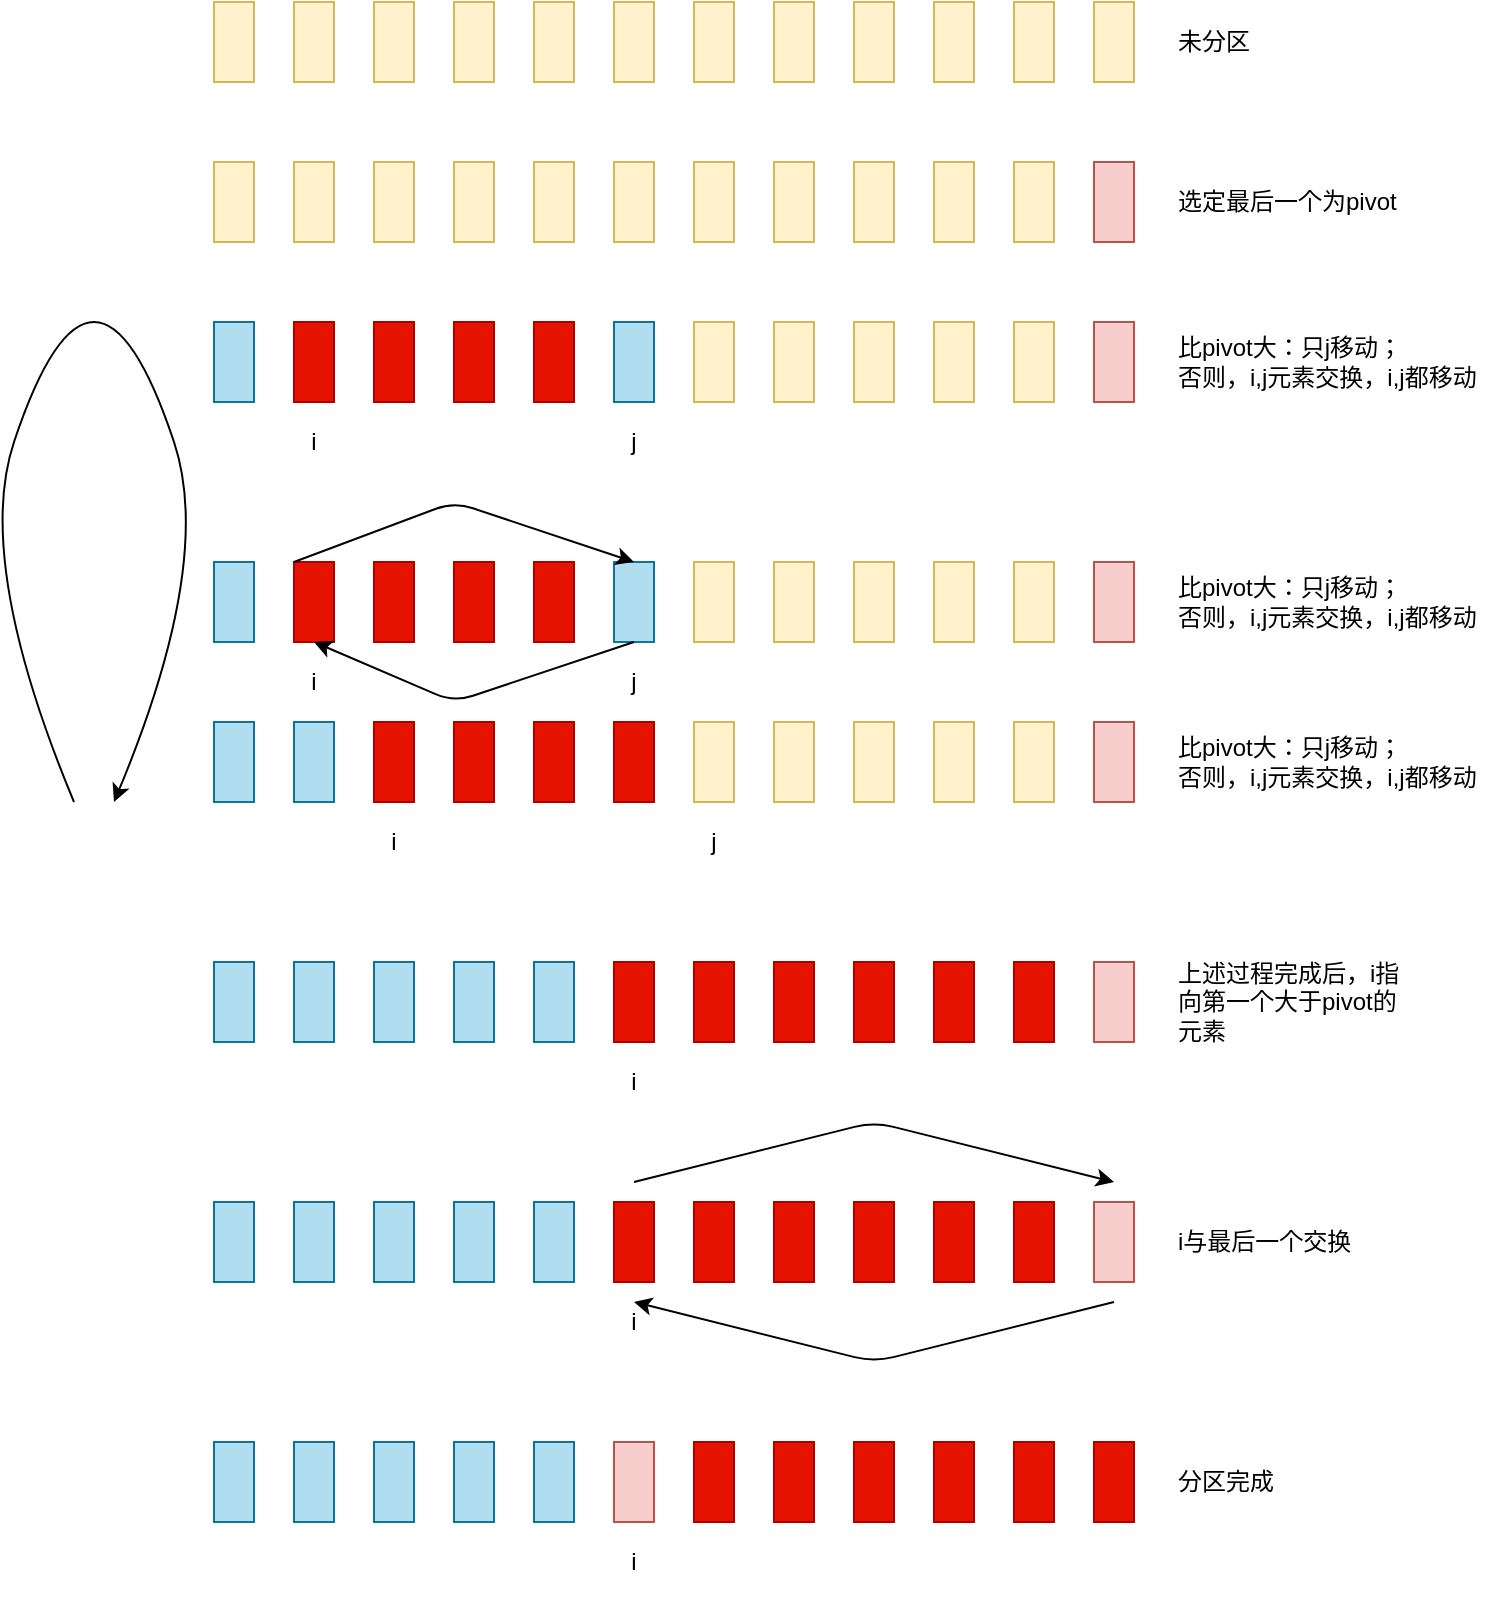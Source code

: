 <mxfile version="13.9.9" type="device"><diagram id="mDo1MltDh69w4eAdnL5P" name="第 1 页"><mxGraphModel dx="981" dy="567" grid="1" gridSize="10" guides="1" tooltips="1" connect="1" arrows="1" fold="1" page="1" pageScale="1" pageWidth="827" pageHeight="1169" math="0" shadow="0"><root><mxCell id="0"/><mxCell id="1" parent="0"/><mxCell id="-HwDkN575f25AlQYrHQQ-1" value="" style="rounded=0;whiteSpace=wrap;html=1;fillColor=#fff2cc;strokeColor=#d6b656;" parent="1" vertex="1"><mxGeometry x="160" y="40" width="20" height="40" as="geometry"/></mxCell><mxCell id="-HwDkN575f25AlQYrHQQ-2" value="" style="rounded=0;whiteSpace=wrap;html=1;fillColor=#fff2cc;strokeColor=#d6b656;" parent="1" vertex="1"><mxGeometry x="200" y="40" width="20" height="40" as="geometry"/></mxCell><mxCell id="-HwDkN575f25AlQYrHQQ-3" value="" style="rounded=0;whiteSpace=wrap;html=1;fillColor=#fff2cc;strokeColor=#d6b656;" parent="1" vertex="1"><mxGeometry x="240" y="40" width="20" height="40" as="geometry"/></mxCell><mxCell id="-HwDkN575f25AlQYrHQQ-4" value="" style="rounded=0;whiteSpace=wrap;html=1;fillColor=#fff2cc;strokeColor=#d6b656;" parent="1" vertex="1"><mxGeometry x="280" y="40" width="20" height="40" as="geometry"/></mxCell><mxCell id="-HwDkN575f25AlQYrHQQ-5" value="" style="rounded=0;whiteSpace=wrap;html=1;fillColor=#fff2cc;strokeColor=#d6b656;" parent="1" vertex="1"><mxGeometry x="320" y="40" width="20" height="40" as="geometry"/></mxCell><mxCell id="-HwDkN575f25AlQYrHQQ-6" value="" style="rounded=0;whiteSpace=wrap;html=1;fillColor=#fff2cc;strokeColor=#d6b656;" parent="1" vertex="1"><mxGeometry x="360" y="40" width="20" height="40" as="geometry"/></mxCell><mxCell id="-HwDkN575f25AlQYrHQQ-7" value="" style="rounded=0;whiteSpace=wrap;html=1;fillColor=#fff2cc;strokeColor=#d6b656;" parent="1" vertex="1"><mxGeometry x="400" y="40" width="20" height="40" as="geometry"/></mxCell><mxCell id="-HwDkN575f25AlQYrHQQ-8" value="" style="rounded=0;whiteSpace=wrap;html=1;fillColor=#fff2cc;strokeColor=#d6b656;" parent="1" vertex="1"><mxGeometry x="440" y="40" width="20" height="40" as="geometry"/></mxCell><mxCell id="-HwDkN575f25AlQYrHQQ-9" value="" style="rounded=0;whiteSpace=wrap;html=1;fillColor=#fff2cc;strokeColor=#d6b656;" parent="1" vertex="1"><mxGeometry x="480" y="40" width="20" height="40" as="geometry"/></mxCell><mxCell id="-HwDkN575f25AlQYrHQQ-10" value="" style="rounded=0;whiteSpace=wrap;html=1;fillColor=#fff2cc;strokeColor=#d6b656;" parent="1" vertex="1"><mxGeometry x="520" y="40" width="20" height="40" as="geometry"/></mxCell><mxCell id="-HwDkN575f25AlQYrHQQ-11" value="" style="rounded=0;whiteSpace=wrap;html=1;fillColor=#fff2cc;strokeColor=#d6b656;" parent="1" vertex="1"><mxGeometry x="560" y="40" width="20" height="40" as="geometry"/></mxCell><mxCell id="-HwDkN575f25AlQYrHQQ-12" value="" style="rounded=0;whiteSpace=wrap;html=1;fillColor=#fff2cc;strokeColor=#d6b656;" parent="1" vertex="1"><mxGeometry x="600" y="40" width="20" height="40" as="geometry"/></mxCell><mxCell id="-HwDkN575f25AlQYrHQQ-13" value="" style="rounded=0;whiteSpace=wrap;html=1;fillColor=#fff2cc;strokeColor=#d6b656;" parent="1" vertex="1"><mxGeometry x="160" y="120" width="20" height="40" as="geometry"/></mxCell><mxCell id="-HwDkN575f25AlQYrHQQ-14" value="" style="rounded=0;whiteSpace=wrap;html=1;fillColor=#fff2cc;strokeColor=#d6b656;" parent="1" vertex="1"><mxGeometry x="200" y="120" width="20" height="40" as="geometry"/></mxCell><mxCell id="-HwDkN575f25AlQYrHQQ-15" value="" style="rounded=0;whiteSpace=wrap;html=1;fillColor=#fff2cc;strokeColor=#d6b656;" parent="1" vertex="1"><mxGeometry x="240" y="120" width="20" height="40" as="geometry"/></mxCell><mxCell id="-HwDkN575f25AlQYrHQQ-16" value="" style="rounded=0;whiteSpace=wrap;html=1;fillColor=#fff2cc;strokeColor=#d6b656;" parent="1" vertex="1"><mxGeometry x="280" y="120" width="20" height="40" as="geometry"/></mxCell><mxCell id="-HwDkN575f25AlQYrHQQ-17" value="" style="rounded=0;whiteSpace=wrap;html=1;fillColor=#fff2cc;strokeColor=#d6b656;" parent="1" vertex="1"><mxGeometry x="320" y="120" width="20" height="40" as="geometry"/></mxCell><mxCell id="-HwDkN575f25AlQYrHQQ-18" value="" style="rounded=0;whiteSpace=wrap;html=1;fillColor=#fff2cc;strokeColor=#d6b656;" parent="1" vertex="1"><mxGeometry x="360" y="120" width="20" height="40" as="geometry"/></mxCell><mxCell id="-HwDkN575f25AlQYrHQQ-19" value="" style="rounded=0;whiteSpace=wrap;html=1;fillColor=#fff2cc;strokeColor=#d6b656;" parent="1" vertex="1"><mxGeometry x="400" y="120" width="20" height="40" as="geometry"/></mxCell><mxCell id="-HwDkN575f25AlQYrHQQ-20" value="" style="rounded=0;whiteSpace=wrap;html=1;fillColor=#fff2cc;strokeColor=#d6b656;" parent="1" vertex="1"><mxGeometry x="440" y="120" width="20" height="40" as="geometry"/></mxCell><mxCell id="-HwDkN575f25AlQYrHQQ-21" value="" style="rounded=0;whiteSpace=wrap;html=1;fillColor=#fff2cc;strokeColor=#d6b656;" parent="1" vertex="1"><mxGeometry x="480" y="120" width="20" height="40" as="geometry"/></mxCell><mxCell id="-HwDkN575f25AlQYrHQQ-22" value="" style="rounded=0;whiteSpace=wrap;html=1;fillColor=#fff2cc;strokeColor=#d6b656;" parent="1" vertex="1"><mxGeometry x="520" y="120" width="20" height="40" as="geometry"/></mxCell><mxCell id="-HwDkN575f25AlQYrHQQ-23" value="" style="rounded=0;whiteSpace=wrap;html=1;fillColor=#fff2cc;strokeColor=#d6b656;" parent="1" vertex="1"><mxGeometry x="560" y="120" width="20" height="40" as="geometry"/></mxCell><mxCell id="-HwDkN575f25AlQYrHQQ-24" value="" style="rounded=0;whiteSpace=wrap;html=1;fillColor=#f8cecc;strokeColor=#b85450;" parent="1" vertex="1"><mxGeometry x="600" y="120" width="20" height="40" as="geometry"/></mxCell><mxCell id="-HwDkN575f25AlQYrHQQ-25" value="" style="rounded=0;whiteSpace=wrap;html=1;fillColor=#b1ddf0;strokeColor=#10739e;" parent="1" vertex="1"><mxGeometry x="160" y="520" width="20" height="40" as="geometry"/></mxCell><mxCell id="-HwDkN575f25AlQYrHQQ-26" value="" style="rounded=0;whiteSpace=wrap;html=1;fillColor=#b1ddf0;strokeColor=#10739e;" parent="1" vertex="1"><mxGeometry x="200" y="520" width="20" height="40" as="geometry"/></mxCell><mxCell id="-HwDkN575f25AlQYrHQQ-27" value="" style="rounded=0;whiteSpace=wrap;html=1;fillColor=#b1ddf0;strokeColor=#10739e;" parent="1" vertex="1"><mxGeometry x="240" y="520" width="20" height="40" as="geometry"/></mxCell><mxCell id="-HwDkN575f25AlQYrHQQ-28" value="" style="rounded=0;whiteSpace=wrap;html=1;fillColor=#b1ddf0;strokeColor=#10739e;" parent="1" vertex="1"><mxGeometry x="280" y="520" width="20" height="40" as="geometry"/></mxCell><mxCell id="-HwDkN575f25AlQYrHQQ-29" value="" style="rounded=0;whiteSpace=wrap;html=1;fillColor=#b1ddf0;strokeColor=#10739e;" parent="1" vertex="1"><mxGeometry x="320" y="520" width="20" height="40" as="geometry"/></mxCell><mxCell id="-HwDkN575f25AlQYrHQQ-30" value="" style="rounded=0;whiteSpace=wrap;html=1;fillColor=#e51400;strokeColor=#B20000;fontColor=#ffffff;" parent="1" vertex="1"><mxGeometry x="360" y="520" width="20" height="40" as="geometry"/></mxCell><mxCell id="-HwDkN575f25AlQYrHQQ-31" value="" style="rounded=0;whiteSpace=wrap;html=1;fillColor=#e51400;strokeColor=#B20000;fontColor=#ffffff;" parent="1" vertex="1"><mxGeometry x="400" y="520" width="20" height="40" as="geometry"/></mxCell><mxCell id="-HwDkN575f25AlQYrHQQ-32" value="" style="rounded=0;whiteSpace=wrap;html=1;fillColor=#e51400;strokeColor=#B20000;fontColor=#ffffff;" parent="1" vertex="1"><mxGeometry x="440" y="520" width="20" height="40" as="geometry"/></mxCell><mxCell id="-HwDkN575f25AlQYrHQQ-33" value="" style="rounded=0;whiteSpace=wrap;html=1;fillColor=#e51400;strokeColor=#B20000;fontColor=#ffffff;" parent="1" vertex="1"><mxGeometry x="480" y="520" width="20" height="40" as="geometry"/></mxCell><mxCell id="-HwDkN575f25AlQYrHQQ-34" value="" style="rounded=0;whiteSpace=wrap;html=1;fillColor=#e51400;strokeColor=#B20000;fontColor=#ffffff;" parent="1" vertex="1"><mxGeometry x="520" y="520" width="20" height="40" as="geometry"/></mxCell><mxCell id="-HwDkN575f25AlQYrHQQ-35" value="" style="rounded=0;whiteSpace=wrap;html=1;fillColor=#e51400;strokeColor=#B20000;fontColor=#ffffff;" parent="1" vertex="1"><mxGeometry x="560" y="520" width="20" height="40" as="geometry"/></mxCell><mxCell id="-HwDkN575f25AlQYrHQQ-36" value="" style="rounded=0;whiteSpace=wrap;html=1;fillColor=#f8cecc;strokeColor=#b85450;" parent="1" vertex="1"><mxGeometry x="600" y="520" width="20" height="40" as="geometry"/></mxCell><mxCell id="-HwDkN575f25AlQYrHQQ-37" value="" style="rounded=0;whiteSpace=wrap;html=1;fillColor=#b1ddf0;strokeColor=#10739e;" parent="1" vertex="1"><mxGeometry x="160" y="640" width="20" height="40" as="geometry"/></mxCell><mxCell id="-HwDkN575f25AlQYrHQQ-38" value="" style="rounded=0;whiteSpace=wrap;html=1;fillColor=#b1ddf0;strokeColor=#10739e;" parent="1" vertex="1"><mxGeometry x="200" y="640" width="20" height="40" as="geometry"/></mxCell><mxCell id="-HwDkN575f25AlQYrHQQ-39" value="" style="rounded=0;whiteSpace=wrap;html=1;fillColor=#b1ddf0;strokeColor=#10739e;" parent="1" vertex="1"><mxGeometry x="240" y="640" width="20" height="40" as="geometry"/></mxCell><mxCell id="-HwDkN575f25AlQYrHQQ-40" value="" style="rounded=0;whiteSpace=wrap;html=1;fillColor=#b1ddf0;strokeColor=#10739e;" parent="1" vertex="1"><mxGeometry x="280" y="640" width="20" height="40" as="geometry"/></mxCell><mxCell id="-HwDkN575f25AlQYrHQQ-41" value="" style="rounded=0;whiteSpace=wrap;html=1;fillColor=#b1ddf0;strokeColor=#10739e;" parent="1" vertex="1"><mxGeometry x="320" y="640" width="20" height="40" as="geometry"/></mxCell><mxCell id="-HwDkN575f25AlQYrHQQ-42" value="" style="rounded=0;whiteSpace=wrap;html=1;fillColor=#e51400;strokeColor=#B20000;fontColor=#ffffff;" parent="1" vertex="1"><mxGeometry x="360" y="640" width="20" height="40" as="geometry"/></mxCell><mxCell id="-HwDkN575f25AlQYrHQQ-43" value="" style="rounded=0;whiteSpace=wrap;html=1;fillColor=#e51400;strokeColor=#B20000;fontColor=#ffffff;" parent="1" vertex="1"><mxGeometry x="400" y="640" width="20" height="40" as="geometry"/></mxCell><mxCell id="-HwDkN575f25AlQYrHQQ-44" value="" style="rounded=0;whiteSpace=wrap;html=1;fillColor=#e51400;strokeColor=#B20000;fontColor=#ffffff;" parent="1" vertex="1"><mxGeometry x="440" y="640" width="20" height="40" as="geometry"/></mxCell><mxCell id="-HwDkN575f25AlQYrHQQ-45" value="" style="rounded=0;whiteSpace=wrap;html=1;fillColor=#e51400;strokeColor=#B20000;fontColor=#ffffff;" parent="1" vertex="1"><mxGeometry x="480" y="640" width="20" height="40" as="geometry"/></mxCell><mxCell id="-HwDkN575f25AlQYrHQQ-46" value="" style="rounded=0;whiteSpace=wrap;html=1;fillColor=#e51400;strokeColor=#B20000;fontColor=#ffffff;" parent="1" vertex="1"><mxGeometry x="520" y="640" width="20" height="40" as="geometry"/></mxCell><mxCell id="-HwDkN575f25AlQYrHQQ-47" value="" style="rounded=0;whiteSpace=wrap;html=1;fillColor=#e51400;strokeColor=#B20000;fontColor=#ffffff;" parent="1" vertex="1"><mxGeometry x="560" y="640" width="20" height="40" as="geometry"/></mxCell><mxCell id="-HwDkN575f25AlQYrHQQ-48" value="" style="rounded=0;whiteSpace=wrap;html=1;fillColor=#f8cecc;strokeColor=#b85450;" parent="1" vertex="1"><mxGeometry x="600" y="640" width="20" height="40" as="geometry"/></mxCell><mxCell id="-HwDkN575f25AlQYrHQQ-49" value="" style="endArrow=classic;html=1;" parent="1" edge="1"><mxGeometry width="50" height="50" relative="1" as="geometry"><mxPoint x="370" y="630" as="sourcePoint"/><mxPoint x="610" y="630" as="targetPoint"/><Array as="points"><mxPoint x="490" y="600"/></Array></mxGeometry></mxCell><mxCell id="-HwDkN575f25AlQYrHQQ-51" value="" style="endArrow=classic;html=1;" parent="1" edge="1"><mxGeometry width="50" height="50" relative="1" as="geometry"><mxPoint x="610" y="690" as="sourcePoint"/><mxPoint x="370" y="690" as="targetPoint"/><Array as="points"><mxPoint x="490" y="720"/></Array></mxGeometry></mxCell><mxCell id="-HwDkN575f25AlQYrHQQ-52" value="" style="rounded=0;whiteSpace=wrap;html=1;fillColor=#b1ddf0;strokeColor=#10739e;" parent="1" vertex="1"><mxGeometry x="160" y="760" width="20" height="40" as="geometry"/></mxCell><mxCell id="-HwDkN575f25AlQYrHQQ-53" value="" style="rounded=0;whiteSpace=wrap;html=1;fillColor=#b1ddf0;strokeColor=#10739e;" parent="1" vertex="1"><mxGeometry x="200" y="760" width="20" height="40" as="geometry"/></mxCell><mxCell id="-HwDkN575f25AlQYrHQQ-54" value="" style="rounded=0;whiteSpace=wrap;html=1;fillColor=#b1ddf0;strokeColor=#10739e;" parent="1" vertex="1"><mxGeometry x="240" y="760" width="20" height="40" as="geometry"/></mxCell><mxCell id="-HwDkN575f25AlQYrHQQ-55" value="" style="rounded=0;whiteSpace=wrap;html=1;fillColor=#b1ddf0;strokeColor=#10739e;" parent="1" vertex="1"><mxGeometry x="280" y="760" width="20" height="40" as="geometry"/></mxCell><mxCell id="-HwDkN575f25AlQYrHQQ-56" value="" style="rounded=0;whiteSpace=wrap;html=1;fillColor=#b1ddf0;strokeColor=#10739e;" parent="1" vertex="1"><mxGeometry x="320" y="760" width="20" height="40" as="geometry"/></mxCell><mxCell id="-HwDkN575f25AlQYrHQQ-57" value="" style="rounded=0;whiteSpace=wrap;html=1;fillColor=#e51400;strokeColor=#B20000;fontColor=#ffffff;" parent="1" vertex="1"><mxGeometry x="600" y="760" width="20" height="40" as="geometry"/></mxCell><mxCell id="-HwDkN575f25AlQYrHQQ-58" value="" style="rounded=0;whiteSpace=wrap;html=1;fillColor=#e51400;strokeColor=#B20000;fontColor=#ffffff;" parent="1" vertex="1"><mxGeometry x="400" y="760" width="20" height="40" as="geometry"/></mxCell><mxCell id="-HwDkN575f25AlQYrHQQ-59" value="" style="rounded=0;whiteSpace=wrap;html=1;fillColor=#e51400;strokeColor=#B20000;fontColor=#ffffff;" parent="1" vertex="1"><mxGeometry x="440" y="760" width="20" height="40" as="geometry"/></mxCell><mxCell id="-HwDkN575f25AlQYrHQQ-60" value="" style="rounded=0;whiteSpace=wrap;html=1;fillColor=#e51400;strokeColor=#B20000;fontColor=#ffffff;" parent="1" vertex="1"><mxGeometry x="480" y="760" width="20" height="40" as="geometry"/></mxCell><mxCell id="-HwDkN575f25AlQYrHQQ-61" value="" style="rounded=0;whiteSpace=wrap;html=1;fillColor=#e51400;strokeColor=#B20000;fontColor=#ffffff;" parent="1" vertex="1"><mxGeometry x="520" y="760" width="20" height="40" as="geometry"/></mxCell><mxCell id="-HwDkN575f25AlQYrHQQ-62" value="" style="rounded=0;whiteSpace=wrap;html=1;fillColor=#e51400;strokeColor=#B20000;fontColor=#ffffff;" parent="1" vertex="1"><mxGeometry x="560" y="760" width="20" height="40" as="geometry"/></mxCell><mxCell id="-HwDkN575f25AlQYrHQQ-63" value="" style="rounded=0;whiteSpace=wrap;html=1;fillColor=#f8cecc;strokeColor=#b85450;" parent="1" vertex="1"><mxGeometry x="360" y="760" width="20" height="40" as="geometry"/></mxCell><mxCell id="-HwDkN575f25AlQYrHQQ-66" value="未分区" style="text;html=1;strokeColor=none;fillColor=none;align=left;verticalAlign=middle;whiteSpace=wrap;rounded=0;" parent="1" vertex="1"><mxGeometry x="640" y="40" width="120" height="40" as="geometry"/></mxCell><mxCell id="-HwDkN575f25AlQYrHQQ-67" value="选定最后一个为pivot" style="text;html=1;strokeColor=none;fillColor=none;align=left;verticalAlign=middle;whiteSpace=wrap;rounded=0;" parent="1" vertex="1"><mxGeometry x="640" y="120" width="120" height="40" as="geometry"/></mxCell><mxCell id="-HwDkN575f25AlQYrHQQ-68" value="上述过程完成后，i指向第一个大于pivot的元素" style="text;html=1;strokeColor=none;fillColor=none;align=left;verticalAlign=middle;whiteSpace=wrap;rounded=0;" parent="1" vertex="1"><mxGeometry x="640" y="520" width="120" height="40" as="geometry"/></mxCell><mxCell id="-HwDkN575f25AlQYrHQQ-69" value="i" style="text;html=1;strokeColor=none;fillColor=none;align=center;verticalAlign=middle;whiteSpace=wrap;rounded=0;" parent="1" vertex="1"><mxGeometry x="360" y="560" width="20" height="40" as="geometry"/></mxCell><mxCell id="-HwDkN575f25AlQYrHQQ-70" value="i与最后一个交换" style="text;html=1;strokeColor=none;fillColor=none;align=left;verticalAlign=middle;whiteSpace=wrap;rounded=0;" parent="1" vertex="1"><mxGeometry x="640" y="640" width="120" height="40" as="geometry"/></mxCell><mxCell id="-HwDkN575f25AlQYrHQQ-71" value="分区完成" style="text;html=1;strokeColor=none;fillColor=none;align=left;verticalAlign=middle;whiteSpace=wrap;rounded=0;" parent="1" vertex="1"><mxGeometry x="640" y="760" width="120" height="40" as="geometry"/></mxCell><mxCell id="-HwDkN575f25AlQYrHQQ-72" value="i" style="text;html=1;strokeColor=none;fillColor=none;align=center;verticalAlign=middle;whiteSpace=wrap;rounded=0;" parent="1" vertex="1"><mxGeometry x="360" y="680" width="20" height="40" as="geometry"/></mxCell><mxCell id="-HwDkN575f25AlQYrHQQ-73" value="i" style="text;html=1;strokeColor=none;fillColor=none;align=center;verticalAlign=middle;whiteSpace=wrap;rounded=0;" parent="1" vertex="1"><mxGeometry x="360" y="800" width="20" height="40" as="geometry"/></mxCell><mxCell id="gsBZDVH4cneMcWeobLBK-27" value="" style="rounded=0;whiteSpace=wrap;html=1;fillColor=#b1ddf0;strokeColor=#10739e;" vertex="1" parent="1"><mxGeometry x="160" y="200" width="20" height="40" as="geometry"/></mxCell><mxCell id="gsBZDVH4cneMcWeobLBK-32" value="" style="rounded=0;whiteSpace=wrap;html=1;fillColor=#b1ddf0;strokeColor=#10739e;" vertex="1" parent="1"><mxGeometry x="360" y="200" width="20" height="40" as="geometry"/></mxCell><mxCell id="gsBZDVH4cneMcWeobLBK-33" value="" style="rounded=0;whiteSpace=wrap;html=1;fillColor=#fff2cc;strokeColor=#d6b656;" vertex="1" parent="1"><mxGeometry x="400" y="200" width="20" height="40" as="geometry"/></mxCell><mxCell id="gsBZDVH4cneMcWeobLBK-34" value="" style="rounded=0;whiteSpace=wrap;html=1;fillColor=#fff2cc;strokeColor=#d6b656;" vertex="1" parent="1"><mxGeometry x="440" y="200" width="20" height="40" as="geometry"/></mxCell><mxCell id="gsBZDVH4cneMcWeobLBK-35" value="" style="rounded=0;whiteSpace=wrap;html=1;fillColor=#fff2cc;strokeColor=#d6b656;" vertex="1" parent="1"><mxGeometry x="480" y="200" width="20" height="40" as="geometry"/></mxCell><mxCell id="gsBZDVH4cneMcWeobLBK-36" value="" style="rounded=0;whiteSpace=wrap;html=1;fillColor=#fff2cc;strokeColor=#d6b656;" vertex="1" parent="1"><mxGeometry x="520" y="200" width="20" height="40" as="geometry"/></mxCell><mxCell id="gsBZDVH4cneMcWeobLBK-37" value="" style="rounded=0;whiteSpace=wrap;html=1;fillColor=#fff2cc;strokeColor=#d6b656;" vertex="1" parent="1"><mxGeometry x="560" y="200" width="20" height="40" as="geometry"/></mxCell><mxCell id="gsBZDVH4cneMcWeobLBK-38" value="" style="rounded=0;whiteSpace=wrap;html=1;fillColor=#f8cecc;strokeColor=#b85450;" vertex="1" parent="1"><mxGeometry x="600" y="200" width="20" height="40" as="geometry"/></mxCell><mxCell id="gsBZDVH4cneMcWeobLBK-39" value="比pivot大：只j移动；&lt;br&gt;否则，i,j元素交换，i,j都移动" style="text;html=1;strokeColor=none;fillColor=none;align=left;verticalAlign=middle;whiteSpace=wrap;rounded=0;" vertex="1" parent="1"><mxGeometry x="640" y="200" width="160" height="40" as="geometry"/></mxCell><mxCell id="gsBZDVH4cneMcWeobLBK-40" value="i" style="text;html=1;strokeColor=none;fillColor=none;align=center;verticalAlign=middle;whiteSpace=wrap;rounded=0;" vertex="1" parent="1"><mxGeometry x="200" y="240" width="20" height="40" as="geometry"/></mxCell><mxCell id="gsBZDVH4cneMcWeobLBK-41" value="" style="rounded=0;whiteSpace=wrap;html=1;fillColor=#e51400;strokeColor=#B20000;fontColor=#ffffff;" vertex="1" parent="1"><mxGeometry x="200" y="200" width="20" height="40" as="geometry"/></mxCell><mxCell id="gsBZDVH4cneMcWeobLBK-42" value="" style="rounded=0;whiteSpace=wrap;html=1;fillColor=#e51400;strokeColor=#B20000;fontColor=#ffffff;" vertex="1" parent="1"><mxGeometry x="240" y="200" width="20" height="40" as="geometry"/></mxCell><mxCell id="gsBZDVH4cneMcWeobLBK-43" value="" style="rounded=0;whiteSpace=wrap;html=1;fillColor=#e51400;strokeColor=#B20000;fontColor=#ffffff;" vertex="1" parent="1"><mxGeometry x="280" y="200" width="20" height="40" as="geometry"/></mxCell><mxCell id="gsBZDVH4cneMcWeobLBK-44" value="" style="rounded=0;whiteSpace=wrap;html=1;fillColor=#e51400;strokeColor=#B20000;fontColor=#ffffff;" vertex="1" parent="1"><mxGeometry x="320" y="200" width="20" height="40" as="geometry"/></mxCell><mxCell id="gsBZDVH4cneMcWeobLBK-45" value="j" style="text;html=1;strokeColor=none;fillColor=none;align=center;verticalAlign=middle;whiteSpace=wrap;rounded=0;" vertex="1" parent="1"><mxGeometry x="360" y="240" width="20" height="40" as="geometry"/></mxCell><mxCell id="gsBZDVH4cneMcWeobLBK-59" value="" style="rounded=0;whiteSpace=wrap;html=1;fillColor=#b1ddf0;strokeColor=#10739e;" vertex="1" parent="1"><mxGeometry x="160" y="320" width="20" height="40" as="geometry"/></mxCell><mxCell id="gsBZDVH4cneMcWeobLBK-60" value="" style="rounded=0;whiteSpace=wrap;html=1;fillColor=#b1ddf0;strokeColor=#10739e;" vertex="1" parent="1"><mxGeometry x="360" y="320" width="20" height="40" as="geometry"/></mxCell><mxCell id="gsBZDVH4cneMcWeobLBK-61" value="" style="rounded=0;whiteSpace=wrap;html=1;fillColor=#fff2cc;strokeColor=#d6b656;" vertex="1" parent="1"><mxGeometry x="400" y="320" width="20" height="40" as="geometry"/></mxCell><mxCell id="gsBZDVH4cneMcWeobLBK-62" value="" style="rounded=0;whiteSpace=wrap;html=1;fillColor=#fff2cc;strokeColor=#d6b656;" vertex="1" parent="1"><mxGeometry x="440" y="320" width="20" height="40" as="geometry"/></mxCell><mxCell id="gsBZDVH4cneMcWeobLBK-63" value="" style="rounded=0;whiteSpace=wrap;html=1;fillColor=#fff2cc;strokeColor=#d6b656;" vertex="1" parent="1"><mxGeometry x="480" y="320" width="20" height="40" as="geometry"/></mxCell><mxCell id="gsBZDVH4cneMcWeobLBK-64" value="" style="rounded=0;whiteSpace=wrap;html=1;fillColor=#fff2cc;strokeColor=#d6b656;" vertex="1" parent="1"><mxGeometry x="520" y="320" width="20" height="40" as="geometry"/></mxCell><mxCell id="gsBZDVH4cneMcWeobLBK-65" value="" style="rounded=0;whiteSpace=wrap;html=1;fillColor=#fff2cc;strokeColor=#d6b656;" vertex="1" parent="1"><mxGeometry x="560" y="320" width="20" height="40" as="geometry"/></mxCell><mxCell id="gsBZDVH4cneMcWeobLBK-66" value="" style="rounded=0;whiteSpace=wrap;html=1;fillColor=#f8cecc;strokeColor=#b85450;" vertex="1" parent="1"><mxGeometry x="600" y="320" width="20" height="40" as="geometry"/></mxCell><mxCell id="gsBZDVH4cneMcWeobLBK-67" value="比pivot大：只j移动；&lt;br&gt;否则，i,j元素交换，i,j都移动" style="text;html=1;strokeColor=none;fillColor=none;align=left;verticalAlign=middle;whiteSpace=wrap;rounded=0;" vertex="1" parent="1"><mxGeometry x="640" y="320" width="160" height="40" as="geometry"/></mxCell><mxCell id="gsBZDVH4cneMcWeobLBK-68" value="i" style="text;html=1;strokeColor=none;fillColor=none;align=center;verticalAlign=middle;whiteSpace=wrap;rounded=0;" vertex="1" parent="1"><mxGeometry x="200" y="360" width="20" height="40" as="geometry"/></mxCell><mxCell id="gsBZDVH4cneMcWeobLBK-69" value="" style="rounded=0;whiteSpace=wrap;html=1;fillColor=#e51400;strokeColor=#B20000;fontColor=#ffffff;" vertex="1" parent="1"><mxGeometry x="200" y="320" width="20" height="40" as="geometry"/></mxCell><mxCell id="gsBZDVH4cneMcWeobLBK-70" value="" style="rounded=0;whiteSpace=wrap;html=1;fillColor=#e51400;strokeColor=#B20000;fontColor=#ffffff;" vertex="1" parent="1"><mxGeometry x="240" y="320" width="20" height="40" as="geometry"/></mxCell><mxCell id="gsBZDVH4cneMcWeobLBK-71" value="" style="rounded=0;whiteSpace=wrap;html=1;fillColor=#e51400;strokeColor=#B20000;fontColor=#ffffff;" vertex="1" parent="1"><mxGeometry x="280" y="320" width="20" height="40" as="geometry"/></mxCell><mxCell id="gsBZDVH4cneMcWeobLBK-72" value="" style="rounded=0;whiteSpace=wrap;html=1;fillColor=#e51400;strokeColor=#B20000;fontColor=#ffffff;" vertex="1" parent="1"><mxGeometry x="320" y="320" width="20" height="40" as="geometry"/></mxCell><mxCell id="gsBZDVH4cneMcWeobLBK-73" value="j" style="text;html=1;strokeColor=none;fillColor=none;align=center;verticalAlign=middle;whiteSpace=wrap;rounded=0;" vertex="1" parent="1"><mxGeometry x="360" y="360" width="20" height="40" as="geometry"/></mxCell><mxCell id="gsBZDVH4cneMcWeobLBK-74" value="" style="endArrow=classic;html=1;entryX=0.5;entryY=0;entryDx=0;entryDy=0;" edge="1" parent="1" target="gsBZDVH4cneMcWeobLBK-60"><mxGeometry width="50" height="50" relative="1" as="geometry"><mxPoint x="200" y="320" as="sourcePoint"/><mxPoint x="440" y="320" as="targetPoint"/><Array as="points"><mxPoint x="280" y="290"/></Array></mxGeometry></mxCell><mxCell id="gsBZDVH4cneMcWeobLBK-75" value="" style="endArrow=classic;html=1;entryX=0.5;entryY=0;entryDx=0;entryDy=0;" edge="1" parent="1" target="gsBZDVH4cneMcWeobLBK-68"><mxGeometry width="50" height="50" relative="1" as="geometry"><mxPoint x="370" y="360" as="sourcePoint"/><mxPoint x="130" y="360" as="targetPoint"/><Array as="points"><mxPoint x="280" y="390"/></Array></mxGeometry></mxCell><mxCell id="gsBZDVH4cneMcWeobLBK-77" value="" style="rounded=0;whiteSpace=wrap;html=1;fillColor=#b1ddf0;strokeColor=#10739e;" vertex="1" parent="1"><mxGeometry x="160" y="400" width="20" height="40" as="geometry"/></mxCell><mxCell id="gsBZDVH4cneMcWeobLBK-78" value="" style="rounded=0;whiteSpace=wrap;html=1;fillColor=#b1ddf0;strokeColor=#10739e;" vertex="1" parent="1"><mxGeometry x="200" y="400" width="20" height="40" as="geometry"/></mxCell><mxCell id="gsBZDVH4cneMcWeobLBK-79" value="" style="rounded=0;whiteSpace=wrap;html=1;fillColor=#fff2cc;strokeColor=#d6b656;" vertex="1" parent="1"><mxGeometry x="400" y="400" width="20" height="40" as="geometry"/></mxCell><mxCell id="gsBZDVH4cneMcWeobLBK-80" value="" style="rounded=0;whiteSpace=wrap;html=1;fillColor=#fff2cc;strokeColor=#d6b656;" vertex="1" parent="1"><mxGeometry x="440" y="400" width="20" height="40" as="geometry"/></mxCell><mxCell id="gsBZDVH4cneMcWeobLBK-81" value="" style="rounded=0;whiteSpace=wrap;html=1;fillColor=#fff2cc;strokeColor=#d6b656;" vertex="1" parent="1"><mxGeometry x="480" y="400" width="20" height="40" as="geometry"/></mxCell><mxCell id="gsBZDVH4cneMcWeobLBK-82" value="" style="rounded=0;whiteSpace=wrap;html=1;fillColor=#fff2cc;strokeColor=#d6b656;" vertex="1" parent="1"><mxGeometry x="520" y="400" width="20" height="40" as="geometry"/></mxCell><mxCell id="gsBZDVH4cneMcWeobLBK-83" value="" style="rounded=0;whiteSpace=wrap;html=1;fillColor=#fff2cc;strokeColor=#d6b656;" vertex="1" parent="1"><mxGeometry x="560" y="400" width="20" height="40" as="geometry"/></mxCell><mxCell id="gsBZDVH4cneMcWeobLBK-84" value="" style="rounded=0;whiteSpace=wrap;html=1;fillColor=#f8cecc;strokeColor=#b85450;" vertex="1" parent="1"><mxGeometry x="600" y="400" width="20" height="40" as="geometry"/></mxCell><mxCell id="gsBZDVH4cneMcWeobLBK-85" value="比pivot大：只j移动；&lt;br&gt;否则，i,j元素交换，i,j都移动" style="text;html=1;strokeColor=none;fillColor=none;align=left;verticalAlign=middle;whiteSpace=wrap;rounded=0;" vertex="1" parent="1"><mxGeometry x="640" y="400" width="160" height="40" as="geometry"/></mxCell><mxCell id="gsBZDVH4cneMcWeobLBK-86" value="i" style="text;html=1;strokeColor=none;fillColor=none;align=center;verticalAlign=middle;whiteSpace=wrap;rounded=0;" vertex="1" parent="1"><mxGeometry x="240" y="440" width="20" height="40" as="geometry"/></mxCell><mxCell id="gsBZDVH4cneMcWeobLBK-87" value="" style="rounded=0;whiteSpace=wrap;html=1;fillColor=#e51400;strokeColor=#B20000;fontColor=#ffffff;" vertex="1" parent="1"><mxGeometry x="360" y="400" width="20" height="40" as="geometry"/></mxCell><mxCell id="gsBZDVH4cneMcWeobLBK-88" value="" style="rounded=0;whiteSpace=wrap;html=1;fillColor=#e51400;strokeColor=#B20000;fontColor=#ffffff;" vertex="1" parent="1"><mxGeometry x="240" y="400" width="20" height="40" as="geometry"/></mxCell><mxCell id="gsBZDVH4cneMcWeobLBK-89" value="" style="rounded=0;whiteSpace=wrap;html=1;fillColor=#e51400;strokeColor=#B20000;fontColor=#ffffff;" vertex="1" parent="1"><mxGeometry x="280" y="400" width="20" height="40" as="geometry"/></mxCell><mxCell id="gsBZDVH4cneMcWeobLBK-90" value="" style="rounded=0;whiteSpace=wrap;html=1;fillColor=#e51400;strokeColor=#B20000;fontColor=#ffffff;" vertex="1" parent="1"><mxGeometry x="320" y="400" width="20" height="40" as="geometry"/></mxCell><mxCell id="gsBZDVH4cneMcWeobLBK-91" value="j" style="text;html=1;strokeColor=none;fillColor=none;align=center;verticalAlign=middle;whiteSpace=wrap;rounded=0;" vertex="1" parent="1"><mxGeometry x="400" y="440" width="20" height="40" as="geometry"/></mxCell><mxCell id="gsBZDVH4cneMcWeobLBK-96" value="" style="curved=1;endArrow=classic;html=1;" edge="1" parent="1"><mxGeometry width="50" height="50" relative="1" as="geometry"><mxPoint x="90" y="440" as="sourcePoint"/><mxPoint x="110" y="440" as="targetPoint"/><Array as="points"><mxPoint x="40" y="320"/><mxPoint x="80" y="200"/><mxPoint x="120" y="200"/><mxPoint x="160" y="320"/></Array></mxGeometry></mxCell></root></mxGraphModel></diagram></mxfile>